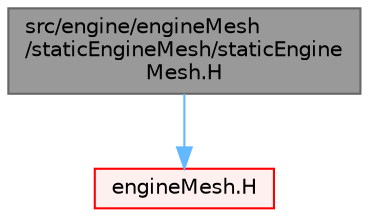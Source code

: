digraph "src/engine/engineMesh/staticEngineMesh/staticEngineMesh.H"
{
 // LATEX_PDF_SIZE
  bgcolor="transparent";
  edge [fontname=Helvetica,fontsize=10,labelfontname=Helvetica,labelfontsize=10];
  node [fontname=Helvetica,fontsize=10,shape=box,height=0.2,width=0.4];
  Node1 [id="Node000001",label="src/engine/engineMesh\l/staticEngineMesh/staticEngine\lMesh.H",height=0.2,width=0.4,color="gray40", fillcolor="grey60", style="filled", fontcolor="black",tooltip=" "];
  Node1 -> Node2 [id="edge1_Node000001_Node000002",color="steelblue1",style="solid",tooltip=" "];
  Node2 [id="Node000002",label="engineMesh.H",height=0.2,width=0.4,color="red", fillcolor="#FFF0F0", style="filled",URL="$engineMesh_8H.html",tooltip=" "];
}
